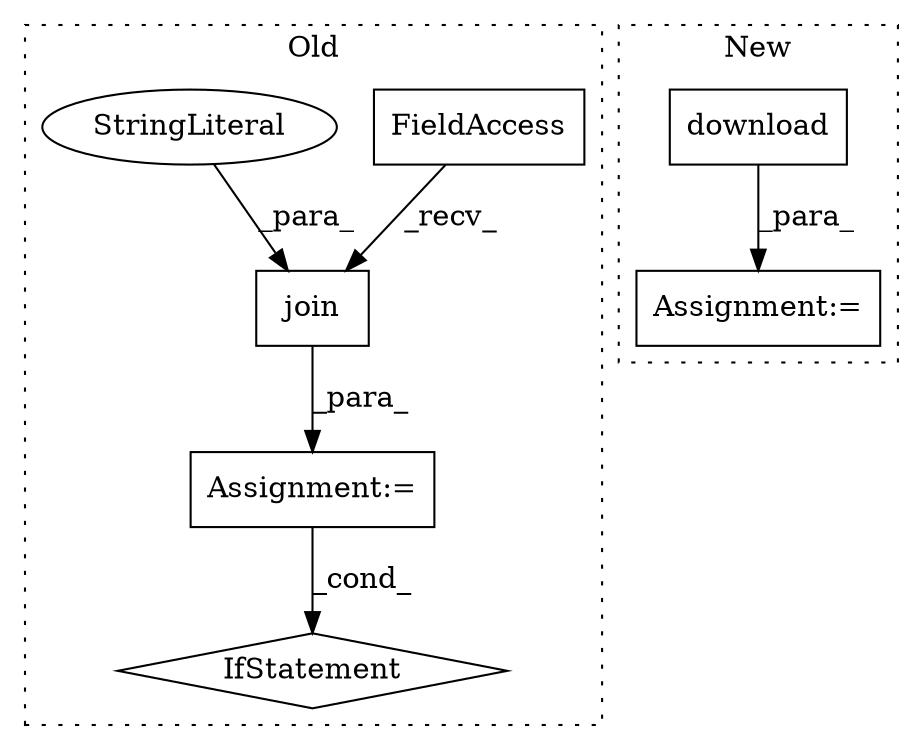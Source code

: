 digraph G {
subgraph cluster0 {
1 [label="join" a="32" s="358,395" l="5,1" shape="box"];
3 [label="FieldAccess" a="22" s="350" l="7" shape="box"];
5 [label="IfStatement" a="25" s="402,450" l="4,2" shape="diamond"];
6 [label="StringLiteral" a="45" s="379" l="16" shape="ellipse"];
7 [label="Assignment:=" a="7" s="349" l="1" shape="box"];
label = "Old";
style="dotted";
}
subgraph cluster1 {
2 [label="download" a="32" s="1395,1407" l="9,1" shape="box"];
4 [label="Assignment:=" a="7" s="1393" l="2" shape="box"];
label = "New";
style="dotted";
}
1 -> 7 [label="_para_"];
2 -> 4 [label="_para_"];
3 -> 1 [label="_recv_"];
6 -> 1 [label="_para_"];
7 -> 5 [label="_cond_"];
}